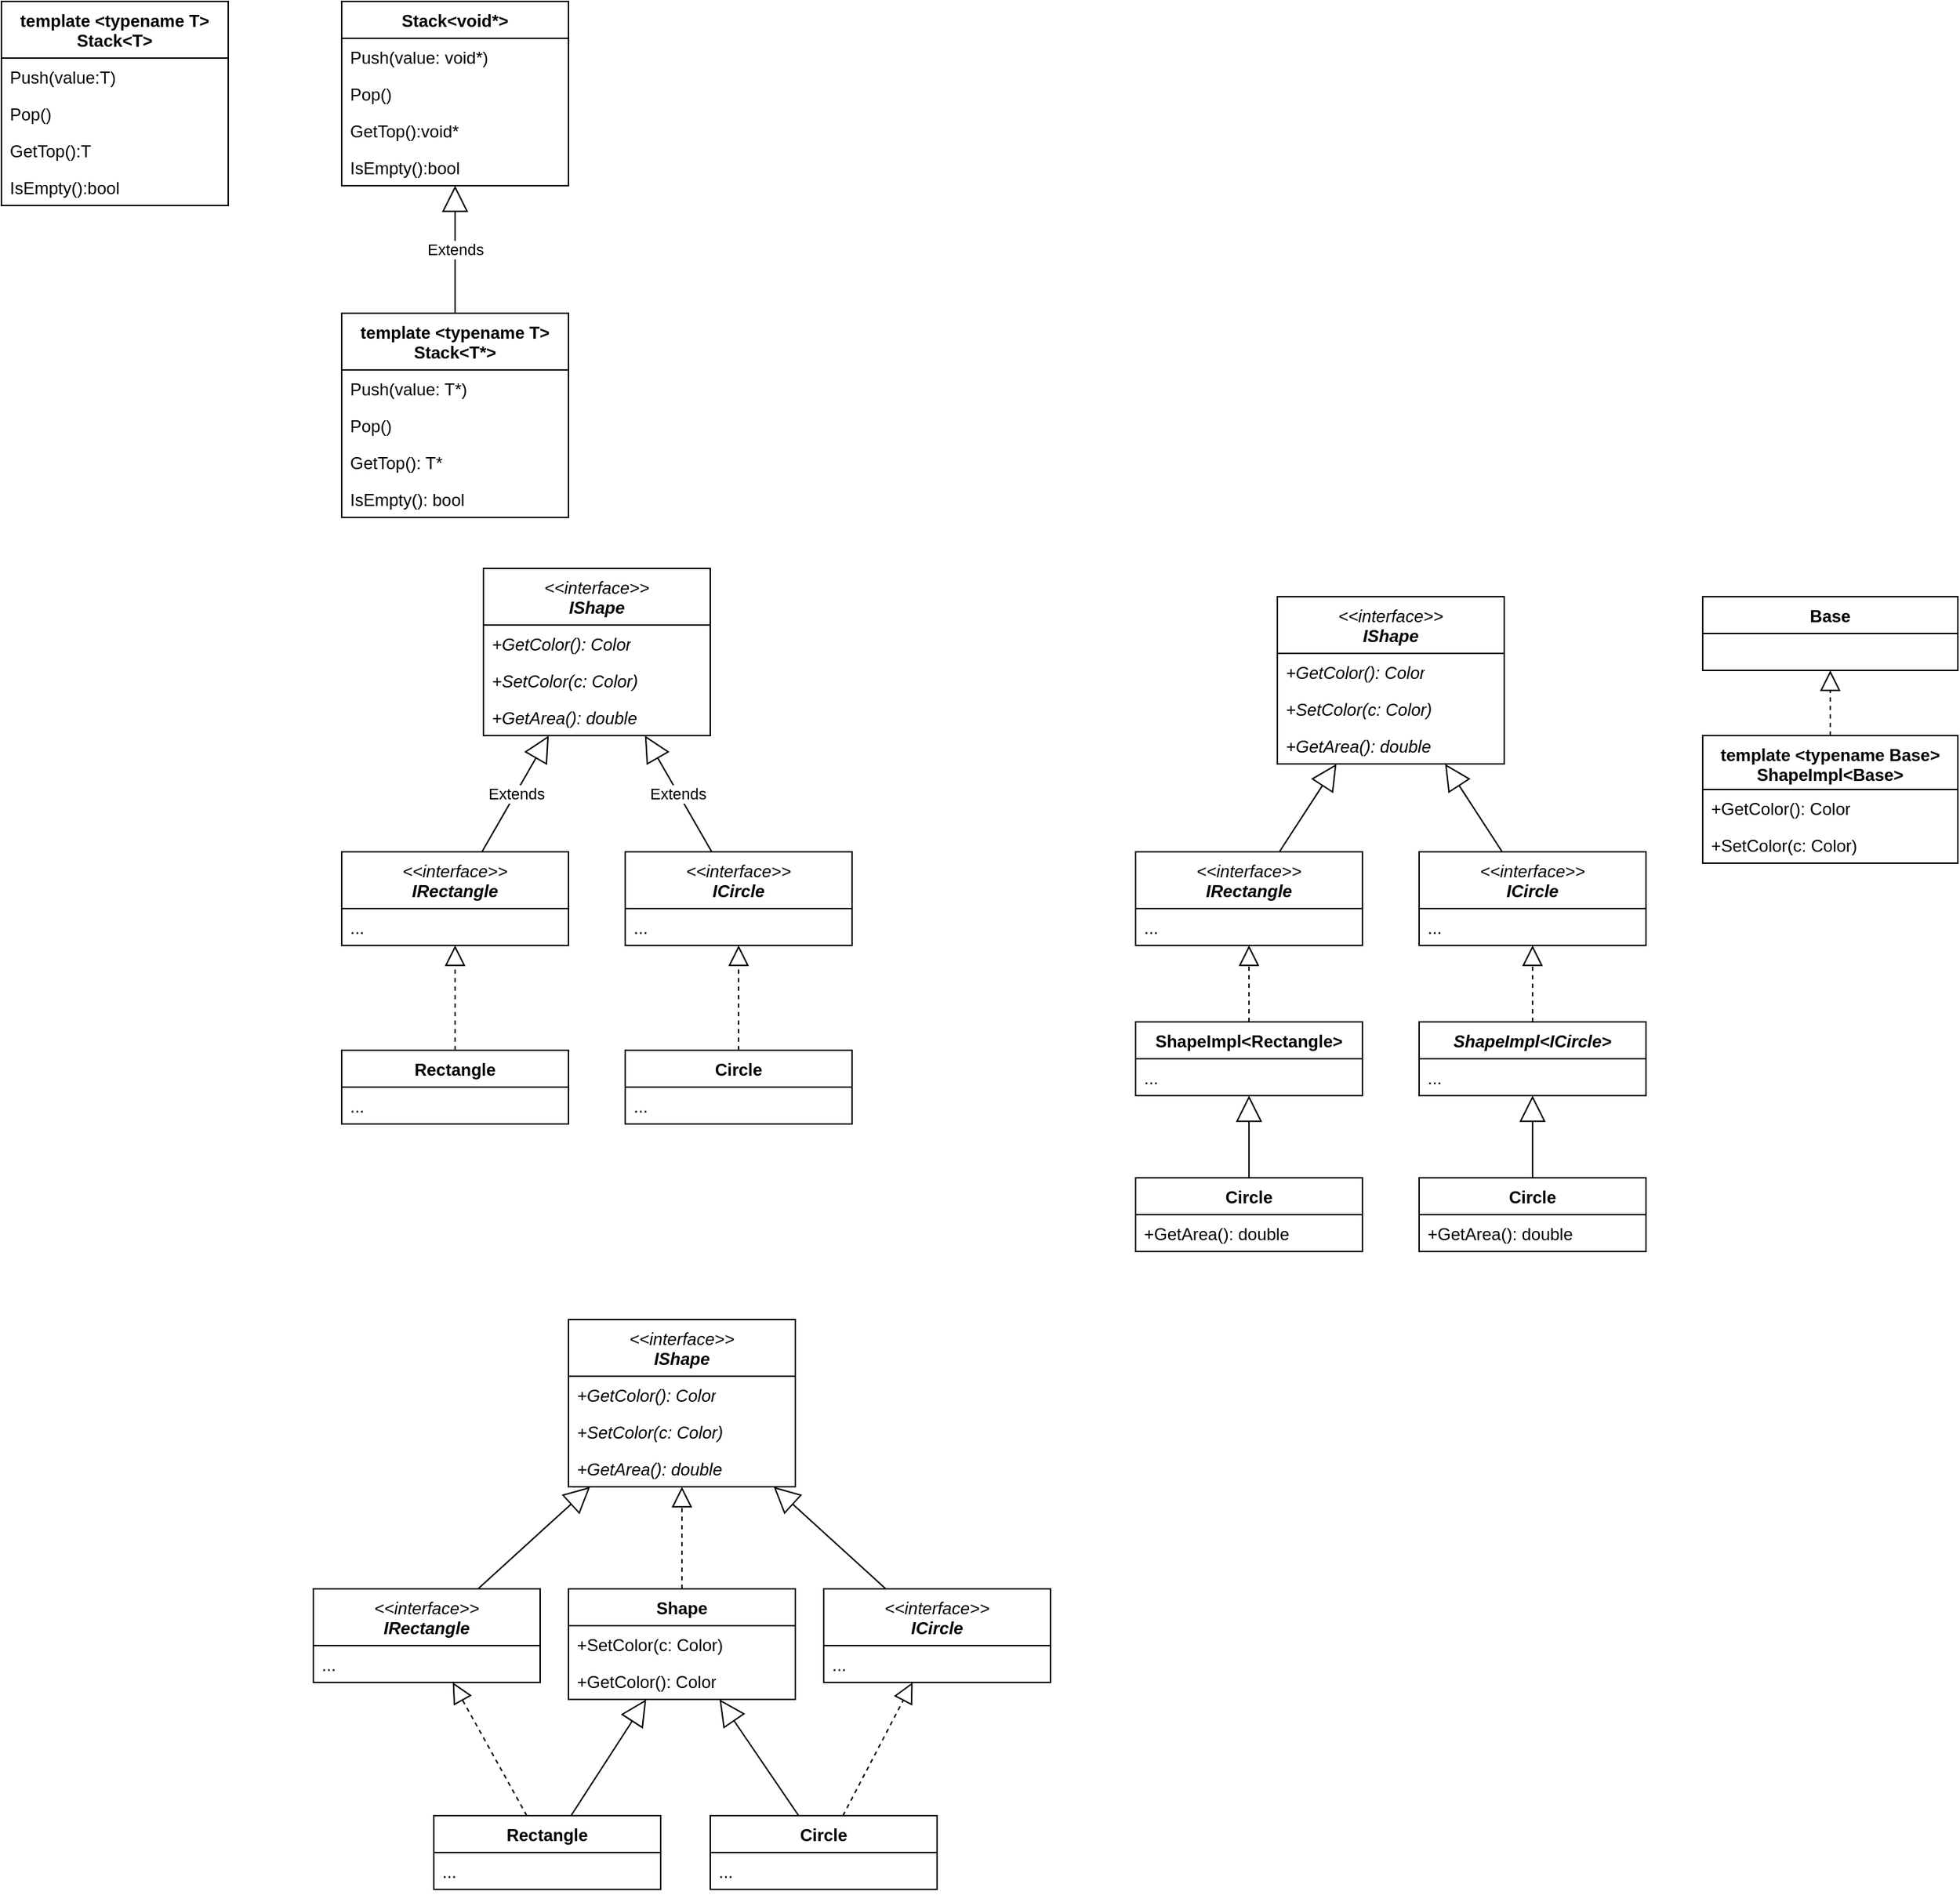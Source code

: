 <mxfile version="24.7.8">
  <diagram name="Page-1" id="7qOaJB9PMsS7-qoNzVWl">
    <mxGraphModel dx="1434" dy="836" grid="1" gridSize="10" guides="1" tooltips="1" connect="1" arrows="1" fold="1" page="1" pageScale="1" pageWidth="850" pageHeight="1100" math="0" shadow="0">
      <root>
        <mxCell id="0" />
        <mxCell id="1" parent="0" />
        <mxCell id="0s136Buh3HI4MueRSp4b-1" value="&lt;div&gt;template &amp;lt;typename T&amp;gt;&lt;/div&gt;Stack&amp;lt;T&amp;gt;" style="swimlane;fontStyle=1;align=center;verticalAlign=top;childLayout=stackLayout;horizontal=1;startSize=40;horizontalStack=0;resizeParent=1;resizeParentMax=0;resizeLast=0;collapsible=1;marginBottom=0;whiteSpace=wrap;html=1;" vertex="1" parent="1">
          <mxGeometry x="120" y="240" width="160" height="144" as="geometry" />
        </mxCell>
        <mxCell id="0s136Buh3HI4MueRSp4b-2" value="Push(value:T)" style="text;strokeColor=none;fillColor=none;align=left;verticalAlign=top;spacingLeft=4;spacingRight=4;overflow=hidden;rotatable=0;points=[[0,0.5],[1,0.5]];portConstraint=eastwest;whiteSpace=wrap;html=1;" vertex="1" parent="0s136Buh3HI4MueRSp4b-1">
          <mxGeometry y="40" width="160" height="26" as="geometry" />
        </mxCell>
        <mxCell id="0s136Buh3HI4MueRSp4b-5" value="Pop()" style="text;strokeColor=none;fillColor=none;align=left;verticalAlign=top;spacingLeft=4;spacingRight=4;overflow=hidden;rotatable=0;points=[[0,0.5],[1,0.5]];portConstraint=eastwest;whiteSpace=wrap;html=1;" vertex="1" parent="0s136Buh3HI4MueRSp4b-1">
          <mxGeometry y="66" width="160" height="26" as="geometry" />
        </mxCell>
        <mxCell id="0s136Buh3HI4MueRSp4b-6" value="GetTop():T" style="text;strokeColor=none;fillColor=none;align=left;verticalAlign=top;spacingLeft=4;spacingRight=4;overflow=hidden;rotatable=0;points=[[0,0.5],[1,0.5]];portConstraint=eastwest;whiteSpace=wrap;html=1;" vertex="1" parent="0s136Buh3HI4MueRSp4b-1">
          <mxGeometry y="92" width="160" height="26" as="geometry" />
        </mxCell>
        <mxCell id="0s136Buh3HI4MueRSp4b-16" value="IsEmpty():bool" style="text;strokeColor=none;fillColor=none;align=left;verticalAlign=top;spacingLeft=4;spacingRight=4;overflow=hidden;rotatable=0;points=[[0,0.5],[1,0.5]];portConstraint=eastwest;whiteSpace=wrap;html=1;" vertex="1" parent="0s136Buh3HI4MueRSp4b-1">
          <mxGeometry y="118" width="160" height="26" as="geometry" />
        </mxCell>
        <mxCell id="0s136Buh3HI4MueRSp4b-7" value="Stack&amp;lt;void*&amp;gt;" style="swimlane;fontStyle=1;align=center;verticalAlign=top;childLayout=stackLayout;horizontal=1;startSize=26;horizontalStack=0;resizeParent=1;resizeParentMax=0;resizeLast=0;collapsible=1;marginBottom=0;whiteSpace=wrap;html=1;" vertex="1" parent="1">
          <mxGeometry x="360" y="240" width="160" height="130" as="geometry" />
        </mxCell>
        <mxCell id="0s136Buh3HI4MueRSp4b-28" value="Push(value: void*)" style="text;strokeColor=none;fillColor=none;align=left;verticalAlign=top;spacingLeft=4;spacingRight=4;overflow=hidden;rotatable=0;points=[[0,0.5],[1,0.5]];portConstraint=eastwest;whiteSpace=wrap;html=1;" vertex="1" parent="0s136Buh3HI4MueRSp4b-7">
          <mxGeometry y="26" width="160" height="26" as="geometry" />
        </mxCell>
        <mxCell id="0s136Buh3HI4MueRSp4b-26" value="Pop()" style="text;strokeColor=none;fillColor=none;align=left;verticalAlign=top;spacingLeft=4;spacingRight=4;overflow=hidden;rotatable=0;points=[[0,0.5],[1,0.5]];portConstraint=eastwest;whiteSpace=wrap;html=1;" vertex="1" parent="0s136Buh3HI4MueRSp4b-7">
          <mxGeometry y="52" width="160" height="26" as="geometry" />
        </mxCell>
        <mxCell id="0s136Buh3HI4MueRSp4b-27" value="GetTop():void*" style="text;strokeColor=none;fillColor=none;align=left;verticalAlign=top;spacingLeft=4;spacingRight=4;overflow=hidden;rotatable=0;points=[[0,0.5],[1,0.5]];portConstraint=eastwest;whiteSpace=wrap;html=1;" vertex="1" parent="0s136Buh3HI4MueRSp4b-7">
          <mxGeometry y="78" width="160" height="26" as="geometry" />
        </mxCell>
        <mxCell id="0s136Buh3HI4MueRSp4b-10" value="IsEmpty():bool" style="text;strokeColor=none;fillColor=none;align=left;verticalAlign=top;spacingLeft=4;spacingRight=4;overflow=hidden;rotatable=0;points=[[0,0.5],[1,0.5]];portConstraint=eastwest;whiteSpace=wrap;html=1;" vertex="1" parent="0s136Buh3HI4MueRSp4b-7">
          <mxGeometry y="104" width="160" height="26" as="geometry" />
        </mxCell>
        <mxCell id="0s136Buh3HI4MueRSp4b-11" value="&lt;div&gt;template &amp;lt;typename T&amp;gt;&lt;/div&gt;Stack&amp;lt;T*&amp;gt;" style="swimlane;fontStyle=1;align=center;verticalAlign=top;childLayout=stackLayout;horizontal=1;startSize=40;horizontalStack=0;resizeParent=1;resizeParentMax=0;resizeLast=0;collapsible=1;marginBottom=0;whiteSpace=wrap;html=1;" vertex="1" parent="1">
          <mxGeometry x="360" y="460" width="160" height="144" as="geometry" />
        </mxCell>
        <mxCell id="0s136Buh3HI4MueRSp4b-12" value="Push(value: T*)" style="text;strokeColor=none;fillColor=none;align=left;verticalAlign=top;spacingLeft=4;spacingRight=4;overflow=hidden;rotatable=0;points=[[0,0.5],[1,0.5]];portConstraint=eastwest;whiteSpace=wrap;html=1;" vertex="1" parent="0s136Buh3HI4MueRSp4b-11">
          <mxGeometry y="40" width="160" height="26" as="geometry" />
        </mxCell>
        <mxCell id="0s136Buh3HI4MueRSp4b-13" value="Pop()" style="text;strokeColor=none;fillColor=none;align=left;verticalAlign=top;spacingLeft=4;spacingRight=4;overflow=hidden;rotatable=0;points=[[0,0.5],[1,0.5]];portConstraint=eastwest;whiteSpace=wrap;html=1;" vertex="1" parent="0s136Buh3HI4MueRSp4b-11">
          <mxGeometry y="66" width="160" height="26" as="geometry" />
        </mxCell>
        <mxCell id="0s136Buh3HI4MueRSp4b-29" value="GetTop(): T*" style="text;strokeColor=none;fillColor=none;align=left;verticalAlign=top;spacingLeft=4;spacingRight=4;overflow=hidden;rotatable=0;points=[[0,0.5],[1,0.5]];portConstraint=eastwest;whiteSpace=wrap;html=1;" vertex="1" parent="0s136Buh3HI4MueRSp4b-11">
          <mxGeometry y="92" width="160" height="26" as="geometry" />
        </mxCell>
        <mxCell id="0s136Buh3HI4MueRSp4b-14" value="IsEmpty(): bool" style="text;strokeColor=none;fillColor=none;align=left;verticalAlign=top;spacingLeft=4;spacingRight=4;overflow=hidden;rotatable=0;points=[[0,0.5],[1,0.5]];portConstraint=eastwest;whiteSpace=wrap;html=1;" vertex="1" parent="0s136Buh3HI4MueRSp4b-11">
          <mxGeometry y="118" width="160" height="26" as="geometry" />
        </mxCell>
        <mxCell id="0s136Buh3HI4MueRSp4b-15" value="Extends" style="endArrow=block;endSize=16;endFill=0;html=1;rounded=0;" edge="1" parent="1" source="0s136Buh3HI4MueRSp4b-11" target="0s136Buh3HI4MueRSp4b-7">
          <mxGeometry width="160" relative="1" as="geometry">
            <mxPoint x="560" y="340" as="sourcePoint" />
            <mxPoint x="720" y="340" as="targetPoint" />
          </mxGeometry>
        </mxCell>
        <mxCell id="0s136Buh3HI4MueRSp4b-30" value="&lt;div&gt;&lt;i style=&quot;font-weight: normal;&quot;&gt;&amp;lt;&amp;lt;interface&amp;gt;&amp;gt;&lt;/i&gt;&lt;/div&gt;&lt;i&gt;IShape&lt;/i&gt;" style="swimlane;fontStyle=1;align=center;verticalAlign=top;childLayout=stackLayout;horizontal=1;startSize=40;horizontalStack=0;resizeParent=1;resizeParentMax=0;resizeLast=0;collapsible=1;marginBottom=0;whiteSpace=wrap;html=1;" vertex="1" parent="1">
          <mxGeometry x="460" y="640" width="160" height="118" as="geometry" />
        </mxCell>
        <mxCell id="0s136Buh3HI4MueRSp4b-43" value="&lt;i&gt;+GetColor(): Color&lt;/i&gt;" style="text;strokeColor=none;fillColor=none;align=left;verticalAlign=top;spacingLeft=4;spacingRight=4;overflow=hidden;rotatable=0;points=[[0,0.5],[1,0.5]];portConstraint=eastwest;whiteSpace=wrap;html=1;" vertex="1" parent="0s136Buh3HI4MueRSp4b-30">
          <mxGeometry y="40" width="160" height="26" as="geometry" />
        </mxCell>
        <mxCell id="0s136Buh3HI4MueRSp4b-44" value="&lt;i&gt;+SetColor(c: Color)&lt;/i&gt;" style="text;strokeColor=none;fillColor=none;align=left;verticalAlign=top;spacingLeft=4;spacingRight=4;overflow=hidden;rotatable=0;points=[[0,0.5],[1,0.5]];portConstraint=eastwest;whiteSpace=wrap;html=1;" vertex="1" parent="0s136Buh3HI4MueRSp4b-30">
          <mxGeometry y="66" width="160" height="26" as="geometry" />
        </mxCell>
        <mxCell id="0s136Buh3HI4MueRSp4b-45" value="&lt;i&gt;+GetArea(): double&lt;/i&gt;" style="text;strokeColor=none;fillColor=none;align=left;verticalAlign=top;spacingLeft=4;spacingRight=4;overflow=hidden;rotatable=0;points=[[0,0.5],[1,0.5]];portConstraint=eastwest;whiteSpace=wrap;html=1;" vertex="1" parent="0s136Buh3HI4MueRSp4b-30">
          <mxGeometry y="92" width="160" height="26" as="geometry" />
        </mxCell>
        <mxCell id="0s136Buh3HI4MueRSp4b-34" value="&lt;div&gt;&lt;span style=&quot;font-weight: normal;&quot;&gt;&amp;lt;&amp;lt;interface&amp;gt;&amp;gt;&lt;/span&gt;&lt;/div&gt;IRectangle" style="swimlane;fontStyle=3;align=center;verticalAlign=top;childLayout=stackLayout;horizontal=1;startSize=40;horizontalStack=0;resizeParent=1;resizeParentMax=0;resizeLast=0;collapsible=1;marginBottom=0;whiteSpace=wrap;html=1;" vertex="1" parent="1">
          <mxGeometry x="360" y="840" width="160" height="66" as="geometry" />
        </mxCell>
        <mxCell id="0s136Buh3HI4MueRSp4b-46" value="..." style="text;strokeColor=none;fillColor=none;align=left;verticalAlign=top;spacingLeft=4;spacingRight=4;overflow=hidden;rotatable=0;points=[[0,0.5],[1,0.5]];portConstraint=eastwest;whiteSpace=wrap;html=1;" vertex="1" parent="0s136Buh3HI4MueRSp4b-34">
          <mxGeometry y="40" width="160" height="26" as="geometry" />
        </mxCell>
        <mxCell id="0s136Buh3HI4MueRSp4b-35" value="&lt;div&gt;&lt;span style=&quot;font-weight: normal;&quot;&gt;&amp;lt;&amp;lt;interface&amp;gt;&amp;gt;&lt;/span&gt;&lt;/div&gt;ICircle" style="swimlane;fontStyle=3;align=center;verticalAlign=top;childLayout=stackLayout;horizontal=1;startSize=40;horizontalStack=0;resizeParent=1;resizeParentMax=0;resizeLast=0;collapsible=1;marginBottom=0;whiteSpace=wrap;html=1;" vertex="1" parent="1">
          <mxGeometry x="560" y="840" width="160" height="66" as="geometry" />
        </mxCell>
        <mxCell id="0s136Buh3HI4MueRSp4b-47" value="..." style="text;strokeColor=none;fillColor=none;align=left;verticalAlign=top;spacingLeft=4;spacingRight=4;overflow=hidden;rotatable=0;points=[[0,0.5],[1,0.5]];portConstraint=eastwest;whiteSpace=wrap;html=1;" vertex="1" parent="0s136Buh3HI4MueRSp4b-35">
          <mxGeometry y="40" width="160" height="26" as="geometry" />
        </mxCell>
        <mxCell id="0s136Buh3HI4MueRSp4b-37" value="Extends" style="endArrow=block;endSize=16;endFill=0;html=1;rounded=0;" edge="1" parent="1" source="0s136Buh3HI4MueRSp4b-34" target="0s136Buh3HI4MueRSp4b-30">
          <mxGeometry width="160" relative="1" as="geometry">
            <mxPoint x="440" y="800" as="sourcePoint" />
            <mxPoint x="600" y="800" as="targetPoint" />
          </mxGeometry>
        </mxCell>
        <mxCell id="0s136Buh3HI4MueRSp4b-38" value="Extends" style="endArrow=block;endSize=16;endFill=0;html=1;rounded=0;" edge="1" parent="1" source="0s136Buh3HI4MueRSp4b-35" target="0s136Buh3HI4MueRSp4b-30">
          <mxGeometry width="160" relative="1" as="geometry">
            <mxPoint x="476" y="850" as="sourcePoint" />
            <mxPoint x="544" y="782" as="targetPoint" />
          </mxGeometry>
        </mxCell>
        <mxCell id="0s136Buh3HI4MueRSp4b-39" value="Rectangle" style="swimlane;fontStyle=1;align=center;verticalAlign=top;childLayout=stackLayout;horizontal=1;startSize=26;horizontalStack=0;resizeParent=1;resizeParentMax=0;resizeLast=0;collapsible=1;marginBottom=0;whiteSpace=wrap;html=1;" vertex="1" parent="1">
          <mxGeometry x="360" y="980" width="160" height="52" as="geometry" />
        </mxCell>
        <mxCell id="0s136Buh3HI4MueRSp4b-48" value="..." style="text;strokeColor=none;fillColor=none;align=left;verticalAlign=top;spacingLeft=4;spacingRight=4;overflow=hidden;rotatable=0;points=[[0,0.5],[1,0.5]];portConstraint=eastwest;whiteSpace=wrap;html=1;" vertex="1" parent="0s136Buh3HI4MueRSp4b-39">
          <mxGeometry y="26" width="160" height="26" as="geometry" />
        </mxCell>
        <mxCell id="0s136Buh3HI4MueRSp4b-40" value="Circle" style="swimlane;fontStyle=1;align=center;verticalAlign=top;childLayout=stackLayout;horizontal=1;startSize=26;horizontalStack=0;resizeParent=1;resizeParentMax=0;resizeLast=0;collapsible=1;marginBottom=0;whiteSpace=wrap;html=1;" vertex="1" parent="1">
          <mxGeometry x="560" y="980" width="160" height="52" as="geometry" />
        </mxCell>
        <mxCell id="0s136Buh3HI4MueRSp4b-49" value="..." style="text;strokeColor=none;fillColor=none;align=left;verticalAlign=top;spacingLeft=4;spacingRight=4;overflow=hidden;rotatable=0;points=[[0,0.5],[1,0.5]];portConstraint=eastwest;whiteSpace=wrap;html=1;" vertex="1" parent="0s136Buh3HI4MueRSp4b-40">
          <mxGeometry y="26" width="160" height="26" as="geometry" />
        </mxCell>
        <mxCell id="0s136Buh3HI4MueRSp4b-41" value="" style="endArrow=block;dashed=1;endFill=0;endSize=12;html=1;rounded=0;" edge="1" parent="1" source="0s136Buh3HI4MueRSp4b-39" target="0s136Buh3HI4MueRSp4b-34">
          <mxGeometry width="160" relative="1" as="geometry">
            <mxPoint x="160" y="930" as="sourcePoint" />
            <mxPoint x="320" y="930" as="targetPoint" />
          </mxGeometry>
        </mxCell>
        <mxCell id="0s136Buh3HI4MueRSp4b-42" value="" style="endArrow=block;dashed=1;endFill=0;endSize=12;html=1;rounded=0;" edge="1" parent="1" source="0s136Buh3HI4MueRSp4b-40" target="0s136Buh3HI4MueRSp4b-35">
          <mxGeometry width="160" relative="1" as="geometry">
            <mxPoint x="450" y="1000" as="sourcePoint" />
            <mxPoint x="450" y="920" as="targetPoint" />
          </mxGeometry>
        </mxCell>
        <mxCell id="0s136Buh3HI4MueRSp4b-50" value="&lt;div&gt;&lt;i style=&quot;font-weight: normal;&quot;&gt;&amp;lt;&amp;lt;interface&amp;gt;&amp;gt;&lt;/i&gt;&lt;/div&gt;&lt;i&gt;IShape&lt;/i&gt;" style="swimlane;fontStyle=1;align=center;verticalAlign=top;childLayout=stackLayout;horizontal=1;startSize=40;horizontalStack=0;resizeParent=1;resizeParentMax=0;resizeLast=0;collapsible=1;marginBottom=0;whiteSpace=wrap;html=1;" vertex="1" parent="1">
          <mxGeometry x="1020" y="660" width="160" height="118" as="geometry" />
        </mxCell>
        <mxCell id="0s136Buh3HI4MueRSp4b-51" value="&lt;i&gt;+GetColor(): Color&lt;/i&gt;" style="text;strokeColor=none;fillColor=none;align=left;verticalAlign=top;spacingLeft=4;spacingRight=4;overflow=hidden;rotatable=0;points=[[0,0.5],[1,0.5]];portConstraint=eastwest;whiteSpace=wrap;html=1;" vertex="1" parent="0s136Buh3HI4MueRSp4b-50">
          <mxGeometry y="40" width="160" height="26" as="geometry" />
        </mxCell>
        <mxCell id="0s136Buh3HI4MueRSp4b-52" value="&lt;i&gt;+SetColor(c: Color)&lt;/i&gt;" style="text;strokeColor=none;fillColor=none;align=left;verticalAlign=top;spacingLeft=4;spacingRight=4;overflow=hidden;rotatable=0;points=[[0,0.5],[1,0.5]];portConstraint=eastwest;whiteSpace=wrap;html=1;" vertex="1" parent="0s136Buh3HI4MueRSp4b-50">
          <mxGeometry y="66" width="160" height="26" as="geometry" />
        </mxCell>
        <mxCell id="0s136Buh3HI4MueRSp4b-53" value="&lt;i&gt;+GetArea(): double&lt;/i&gt;" style="text;strokeColor=none;fillColor=none;align=left;verticalAlign=top;spacingLeft=4;spacingRight=4;overflow=hidden;rotatable=0;points=[[0,0.5],[1,0.5]];portConstraint=eastwest;whiteSpace=wrap;html=1;" vertex="1" parent="0s136Buh3HI4MueRSp4b-50">
          <mxGeometry y="92" width="160" height="26" as="geometry" />
        </mxCell>
        <mxCell id="0s136Buh3HI4MueRSp4b-54" value="&lt;div&gt;&lt;span style=&quot;font-weight: normal;&quot;&gt;&amp;lt;&amp;lt;interface&amp;gt;&amp;gt;&lt;/span&gt;&lt;/div&gt;IRectangle" style="swimlane;fontStyle=3;align=center;verticalAlign=top;childLayout=stackLayout;horizontal=1;startSize=40;horizontalStack=0;resizeParent=1;resizeParentMax=0;resizeLast=0;collapsible=1;marginBottom=0;whiteSpace=wrap;html=1;" vertex="1" parent="1">
          <mxGeometry x="920" y="840" width="160" height="66" as="geometry" />
        </mxCell>
        <mxCell id="0s136Buh3HI4MueRSp4b-55" value="..." style="text;strokeColor=none;fillColor=none;align=left;verticalAlign=top;spacingLeft=4;spacingRight=4;overflow=hidden;rotatable=0;points=[[0,0.5],[1,0.5]];portConstraint=eastwest;whiteSpace=wrap;html=1;" vertex="1" parent="0s136Buh3HI4MueRSp4b-54">
          <mxGeometry y="40" width="160" height="26" as="geometry" />
        </mxCell>
        <mxCell id="0s136Buh3HI4MueRSp4b-56" value="&lt;div&gt;&lt;span style=&quot;font-weight: normal;&quot;&gt;&amp;lt;&amp;lt;interface&amp;gt;&amp;gt;&lt;/span&gt;&lt;/div&gt;ICircle" style="swimlane;fontStyle=3;align=center;verticalAlign=top;childLayout=stackLayout;horizontal=1;startSize=40;horizontalStack=0;resizeParent=1;resizeParentMax=0;resizeLast=0;collapsible=1;marginBottom=0;whiteSpace=wrap;html=1;" vertex="1" parent="1">
          <mxGeometry x="1120" y="840" width="160" height="66" as="geometry" />
        </mxCell>
        <mxCell id="0s136Buh3HI4MueRSp4b-57" value="..." style="text;strokeColor=none;fillColor=none;align=left;verticalAlign=top;spacingLeft=4;spacingRight=4;overflow=hidden;rotatable=0;points=[[0,0.5],[1,0.5]];portConstraint=eastwest;whiteSpace=wrap;html=1;" vertex="1" parent="0s136Buh3HI4MueRSp4b-56">
          <mxGeometry y="40" width="160" height="26" as="geometry" />
        </mxCell>
        <mxCell id="0s136Buh3HI4MueRSp4b-58" value="" style="endArrow=block;endSize=16;endFill=0;html=1;rounded=0;" edge="1" source="0s136Buh3HI4MueRSp4b-54" target="0s136Buh3HI4MueRSp4b-50" parent="1">
          <mxGeometry width="160" relative="1" as="geometry">
            <mxPoint x="1000" y="800" as="sourcePoint" />
            <mxPoint x="1160" y="800" as="targetPoint" />
          </mxGeometry>
        </mxCell>
        <mxCell id="0s136Buh3HI4MueRSp4b-59" value="" style="endArrow=block;endSize=16;endFill=0;html=1;rounded=0;" edge="1" source="0s136Buh3HI4MueRSp4b-56" target="0s136Buh3HI4MueRSp4b-50" parent="1">
          <mxGeometry width="160" relative="1" as="geometry">
            <mxPoint x="1036" y="850" as="sourcePoint" />
            <mxPoint x="1104" y="782" as="targetPoint" />
          </mxGeometry>
        </mxCell>
        <mxCell id="0s136Buh3HI4MueRSp4b-60" value="ShapeImpl&amp;lt;Rectangle&amp;gt;" style="swimlane;fontStyle=1;align=center;verticalAlign=top;childLayout=stackLayout;horizontal=1;startSize=26;horizontalStack=0;resizeParent=1;resizeParentMax=0;resizeLast=0;collapsible=1;marginBottom=0;whiteSpace=wrap;html=1;" vertex="1" parent="1">
          <mxGeometry x="920" y="960" width="160" height="52" as="geometry" />
        </mxCell>
        <mxCell id="0s136Buh3HI4MueRSp4b-61" value="..." style="text;strokeColor=none;fillColor=none;align=left;verticalAlign=top;spacingLeft=4;spacingRight=4;overflow=hidden;rotatable=0;points=[[0,0.5],[1,0.5]];portConstraint=eastwest;whiteSpace=wrap;html=1;" vertex="1" parent="0s136Buh3HI4MueRSp4b-60">
          <mxGeometry y="26" width="160" height="26" as="geometry" />
        </mxCell>
        <mxCell id="0s136Buh3HI4MueRSp4b-62" value="ShapeImpl&amp;lt;ICircle&amp;gt;" style="swimlane;fontStyle=3;align=center;verticalAlign=top;childLayout=stackLayout;horizontal=1;startSize=26;horizontalStack=0;resizeParent=1;resizeParentMax=0;resizeLast=0;collapsible=1;marginBottom=0;whiteSpace=wrap;html=1;" vertex="1" parent="1">
          <mxGeometry x="1120" y="960" width="160" height="52" as="geometry" />
        </mxCell>
        <mxCell id="0s136Buh3HI4MueRSp4b-63" value="..." style="text;strokeColor=none;fillColor=none;align=left;verticalAlign=top;spacingLeft=4;spacingRight=4;overflow=hidden;rotatable=0;points=[[0,0.5],[1,0.5]];portConstraint=eastwest;whiteSpace=wrap;html=1;" vertex="1" parent="0s136Buh3HI4MueRSp4b-62">
          <mxGeometry y="26" width="160" height="26" as="geometry" />
        </mxCell>
        <mxCell id="0s136Buh3HI4MueRSp4b-64" value="" style="endArrow=block;dashed=1;endFill=0;endSize=12;html=1;rounded=0;" edge="1" source="0s136Buh3HI4MueRSp4b-60" target="0s136Buh3HI4MueRSp4b-54" parent="1">
          <mxGeometry width="160" relative="1" as="geometry">
            <mxPoint x="720" y="930" as="sourcePoint" />
            <mxPoint x="880" y="930" as="targetPoint" />
          </mxGeometry>
        </mxCell>
        <mxCell id="0s136Buh3HI4MueRSp4b-65" value="" style="endArrow=block;dashed=1;endFill=0;endSize=12;html=1;rounded=0;" edge="1" source="0s136Buh3HI4MueRSp4b-62" target="0s136Buh3HI4MueRSp4b-56" parent="1">
          <mxGeometry width="160" relative="1" as="geometry">
            <mxPoint x="1010" y="1000" as="sourcePoint" />
            <mxPoint x="1010" y="920" as="targetPoint" />
          </mxGeometry>
        </mxCell>
        <mxCell id="0s136Buh3HI4MueRSp4b-66" value="&lt;div&gt;template &amp;lt;typename Base&amp;gt;&lt;/div&gt;ShapeImpl&amp;lt;Base&amp;gt;" style="swimlane;fontStyle=1;align=center;verticalAlign=top;childLayout=stackLayout;horizontal=1;startSize=38;horizontalStack=0;resizeParent=1;resizeParentMax=0;resizeLast=0;collapsible=1;marginBottom=0;whiteSpace=wrap;html=1;" vertex="1" parent="1">
          <mxGeometry x="1320" y="758" width="180" height="90" as="geometry" />
        </mxCell>
        <mxCell id="0s136Buh3HI4MueRSp4b-70" value="&lt;span&gt;+GetColor(): Color&lt;/span&gt;" style="text;strokeColor=none;fillColor=none;align=left;verticalAlign=top;spacingLeft=4;spacingRight=4;overflow=hidden;rotatable=0;points=[[0,0.5],[1,0.5]];portConstraint=eastwest;whiteSpace=wrap;html=1;fontStyle=0" vertex="1" parent="0s136Buh3HI4MueRSp4b-66">
          <mxGeometry y="38" width="180" height="26" as="geometry" />
        </mxCell>
        <mxCell id="0s136Buh3HI4MueRSp4b-71" value="&lt;span&gt;+SetColor(c: Color)&lt;/span&gt;" style="text;strokeColor=none;fillColor=none;align=left;verticalAlign=top;spacingLeft=4;spacingRight=4;overflow=hidden;rotatable=0;points=[[0,0.5],[1,0.5]];portConstraint=eastwest;whiteSpace=wrap;html=1;fontStyle=0" vertex="1" parent="0s136Buh3HI4MueRSp4b-66">
          <mxGeometry y="64" width="180" height="26" as="geometry" />
        </mxCell>
        <mxCell id="0s136Buh3HI4MueRSp4b-72" value="Base" style="swimlane;fontStyle=1;align=center;verticalAlign=top;childLayout=stackLayout;horizontal=1;startSize=26;horizontalStack=0;resizeParent=1;resizeParentMax=0;resizeLast=0;collapsible=1;marginBottom=0;whiteSpace=wrap;html=1;" vertex="1" parent="1">
          <mxGeometry x="1320" y="660" width="180" height="52" as="geometry" />
        </mxCell>
        <mxCell id="0s136Buh3HI4MueRSp4b-75" value="" style="endArrow=block;dashed=1;endFill=0;endSize=12;html=1;rounded=0;" edge="1" parent="1" source="0s136Buh3HI4MueRSp4b-66" target="0s136Buh3HI4MueRSp4b-72">
          <mxGeometry width="160" relative="1" as="geometry">
            <mxPoint x="1330" y="810" as="sourcePoint" />
            <mxPoint x="1490" y="810" as="targetPoint" />
          </mxGeometry>
        </mxCell>
        <mxCell id="0s136Buh3HI4MueRSp4b-76" value="Circle" style="swimlane;fontStyle=1;align=center;verticalAlign=top;childLayout=stackLayout;horizontal=1;startSize=26;horizontalStack=0;resizeParent=1;resizeParentMax=0;resizeLast=0;collapsible=1;marginBottom=0;whiteSpace=wrap;html=1;" vertex="1" parent="1">
          <mxGeometry x="1120" y="1070" width="160" height="52" as="geometry" />
        </mxCell>
        <mxCell id="0s136Buh3HI4MueRSp4b-77" value="+GetArea(): double" style="text;strokeColor=none;fillColor=none;align=left;verticalAlign=top;spacingLeft=4;spacingRight=4;overflow=hidden;rotatable=0;points=[[0,0.5],[1,0.5]];portConstraint=eastwest;whiteSpace=wrap;html=1;" vertex="1" parent="0s136Buh3HI4MueRSp4b-76">
          <mxGeometry y="26" width="160" height="26" as="geometry" />
        </mxCell>
        <mxCell id="0s136Buh3HI4MueRSp4b-78" value="" style="endArrow=block;endSize=16;endFill=0;html=1;rounded=0;" edge="1" parent="1" source="0s136Buh3HI4MueRSp4b-76" target="0s136Buh3HI4MueRSp4b-62">
          <mxGeometry width="160" relative="1" as="geometry">
            <mxPoint x="1200" y="1040" as="sourcePoint" />
            <mxPoint x="1360" y="1040" as="targetPoint" />
          </mxGeometry>
        </mxCell>
        <mxCell id="0s136Buh3HI4MueRSp4b-79" value="Circle" style="swimlane;fontStyle=1;align=center;verticalAlign=top;childLayout=stackLayout;horizontal=1;startSize=26;horizontalStack=0;resizeParent=1;resizeParentMax=0;resizeLast=0;collapsible=1;marginBottom=0;whiteSpace=wrap;html=1;" vertex="1" parent="1">
          <mxGeometry x="920" y="1070" width="160" height="52" as="geometry" />
        </mxCell>
        <mxCell id="0s136Buh3HI4MueRSp4b-82" value="+GetArea(): double" style="text;strokeColor=none;fillColor=none;align=left;verticalAlign=top;spacingLeft=4;spacingRight=4;overflow=hidden;rotatable=0;points=[[0,0.5],[1,0.5]];portConstraint=eastwest;whiteSpace=wrap;html=1;" vertex="1" parent="0s136Buh3HI4MueRSp4b-79">
          <mxGeometry y="26" width="160" height="26" as="geometry" />
        </mxCell>
        <mxCell id="0s136Buh3HI4MueRSp4b-81" value="" style="endArrow=block;endSize=16;endFill=0;html=1;rounded=0;" edge="1" parent="1" source="0s136Buh3HI4MueRSp4b-79" target="0s136Buh3HI4MueRSp4b-60">
          <mxGeometry width="160" relative="1" as="geometry">
            <mxPoint x="1210" y="1080" as="sourcePoint" />
            <mxPoint x="1210" y="1022" as="targetPoint" />
          </mxGeometry>
        </mxCell>
        <mxCell id="0s136Buh3HI4MueRSp4b-83" value="&lt;div&gt;&lt;i style=&quot;font-weight: normal;&quot;&gt;&amp;lt;&amp;lt;interface&amp;gt;&amp;gt;&lt;/i&gt;&lt;/div&gt;&lt;i&gt;IShape&lt;/i&gt;" style="swimlane;fontStyle=1;align=center;verticalAlign=top;childLayout=stackLayout;horizontal=1;startSize=40;horizontalStack=0;resizeParent=1;resizeParentMax=0;resizeLast=0;collapsible=1;marginBottom=0;whiteSpace=wrap;html=1;" vertex="1" parent="1">
          <mxGeometry x="520" y="1170" width="160" height="118" as="geometry" />
        </mxCell>
        <mxCell id="0s136Buh3HI4MueRSp4b-84" value="&lt;i&gt;+GetColor(): Color&lt;/i&gt;" style="text;strokeColor=none;fillColor=none;align=left;verticalAlign=top;spacingLeft=4;spacingRight=4;overflow=hidden;rotatable=0;points=[[0,0.5],[1,0.5]];portConstraint=eastwest;whiteSpace=wrap;html=1;" vertex="1" parent="0s136Buh3HI4MueRSp4b-83">
          <mxGeometry y="40" width="160" height="26" as="geometry" />
        </mxCell>
        <mxCell id="0s136Buh3HI4MueRSp4b-85" value="&lt;i&gt;+SetColor(c: Color)&lt;/i&gt;" style="text;strokeColor=none;fillColor=none;align=left;verticalAlign=top;spacingLeft=4;spacingRight=4;overflow=hidden;rotatable=0;points=[[0,0.5],[1,0.5]];portConstraint=eastwest;whiteSpace=wrap;html=1;" vertex="1" parent="0s136Buh3HI4MueRSp4b-83">
          <mxGeometry y="66" width="160" height="26" as="geometry" />
        </mxCell>
        <mxCell id="0s136Buh3HI4MueRSp4b-86" value="&lt;i&gt;+GetArea(): double&lt;/i&gt;" style="text;strokeColor=none;fillColor=none;align=left;verticalAlign=top;spacingLeft=4;spacingRight=4;overflow=hidden;rotatable=0;points=[[0,0.5],[1,0.5]];portConstraint=eastwest;whiteSpace=wrap;html=1;" vertex="1" parent="0s136Buh3HI4MueRSp4b-83">
          <mxGeometry y="92" width="160" height="26" as="geometry" />
        </mxCell>
        <mxCell id="0s136Buh3HI4MueRSp4b-87" value="&lt;div&gt;&lt;span style=&quot;font-weight: normal;&quot;&gt;&amp;lt;&amp;lt;interface&amp;gt;&amp;gt;&lt;/span&gt;&lt;/div&gt;IRectangle" style="swimlane;fontStyle=3;align=center;verticalAlign=top;childLayout=stackLayout;horizontal=1;startSize=40;horizontalStack=0;resizeParent=1;resizeParentMax=0;resizeLast=0;collapsible=1;marginBottom=0;whiteSpace=wrap;html=1;" vertex="1" parent="1">
          <mxGeometry x="340" y="1360" width="160" height="66" as="geometry" />
        </mxCell>
        <mxCell id="0s136Buh3HI4MueRSp4b-88" value="..." style="text;strokeColor=none;fillColor=none;align=left;verticalAlign=top;spacingLeft=4;spacingRight=4;overflow=hidden;rotatable=0;points=[[0,0.5],[1,0.5]];portConstraint=eastwest;whiteSpace=wrap;html=1;" vertex="1" parent="0s136Buh3HI4MueRSp4b-87">
          <mxGeometry y="40" width="160" height="26" as="geometry" />
        </mxCell>
        <mxCell id="0s136Buh3HI4MueRSp4b-89" value="&lt;div&gt;&lt;span style=&quot;font-weight: normal;&quot;&gt;&amp;lt;&amp;lt;interface&amp;gt;&amp;gt;&lt;/span&gt;&lt;/div&gt;ICircle" style="swimlane;fontStyle=3;align=center;verticalAlign=top;childLayout=stackLayout;horizontal=1;startSize=40;horizontalStack=0;resizeParent=1;resizeParentMax=0;resizeLast=0;collapsible=1;marginBottom=0;whiteSpace=wrap;html=1;" vertex="1" parent="1">
          <mxGeometry x="700" y="1360" width="160" height="66" as="geometry" />
        </mxCell>
        <mxCell id="0s136Buh3HI4MueRSp4b-90" value="..." style="text;strokeColor=none;fillColor=none;align=left;verticalAlign=top;spacingLeft=4;spacingRight=4;overflow=hidden;rotatable=0;points=[[0,0.5],[1,0.5]];portConstraint=eastwest;whiteSpace=wrap;html=1;" vertex="1" parent="0s136Buh3HI4MueRSp4b-89">
          <mxGeometry y="40" width="160" height="26" as="geometry" />
        </mxCell>
        <mxCell id="0s136Buh3HI4MueRSp4b-91" value="" style="endArrow=block;endSize=16;endFill=0;html=1;rounded=0;" edge="1" source="0s136Buh3HI4MueRSp4b-87" target="0s136Buh3HI4MueRSp4b-83" parent="1">
          <mxGeometry width="160" relative="1" as="geometry">
            <mxPoint x="420" y="1320" as="sourcePoint" />
            <mxPoint x="580" y="1320" as="targetPoint" />
          </mxGeometry>
        </mxCell>
        <mxCell id="0s136Buh3HI4MueRSp4b-92" value="" style="endArrow=block;endSize=16;endFill=0;html=1;rounded=0;" edge="1" source="0s136Buh3HI4MueRSp4b-89" target="0s136Buh3HI4MueRSp4b-83" parent="1">
          <mxGeometry width="160" relative="1" as="geometry">
            <mxPoint x="456" y="1370" as="sourcePoint" />
            <mxPoint x="524" y="1302" as="targetPoint" />
          </mxGeometry>
        </mxCell>
        <mxCell id="0s136Buh3HI4MueRSp4b-93" value="Rectangle" style="swimlane;fontStyle=1;align=center;verticalAlign=top;childLayout=stackLayout;horizontal=1;startSize=26;horizontalStack=0;resizeParent=1;resizeParentMax=0;resizeLast=0;collapsible=1;marginBottom=0;whiteSpace=wrap;html=1;" vertex="1" parent="1">
          <mxGeometry x="425" y="1520" width="160" height="52" as="geometry" />
        </mxCell>
        <mxCell id="0s136Buh3HI4MueRSp4b-94" value="..." style="text;strokeColor=none;fillColor=none;align=left;verticalAlign=top;spacingLeft=4;spacingRight=4;overflow=hidden;rotatable=0;points=[[0,0.5],[1,0.5]];portConstraint=eastwest;whiteSpace=wrap;html=1;" vertex="1" parent="0s136Buh3HI4MueRSp4b-93">
          <mxGeometry y="26" width="160" height="26" as="geometry" />
        </mxCell>
        <mxCell id="0s136Buh3HI4MueRSp4b-95" value="Circle" style="swimlane;fontStyle=1;align=center;verticalAlign=top;childLayout=stackLayout;horizontal=1;startSize=26;horizontalStack=0;resizeParent=1;resizeParentMax=0;resizeLast=0;collapsible=1;marginBottom=0;whiteSpace=wrap;html=1;" vertex="1" parent="1">
          <mxGeometry x="620" y="1520" width="160" height="52" as="geometry" />
        </mxCell>
        <mxCell id="0s136Buh3HI4MueRSp4b-96" value="..." style="text;strokeColor=none;fillColor=none;align=left;verticalAlign=top;spacingLeft=4;spacingRight=4;overflow=hidden;rotatable=0;points=[[0,0.5],[1,0.5]];portConstraint=eastwest;whiteSpace=wrap;html=1;" vertex="1" parent="0s136Buh3HI4MueRSp4b-95">
          <mxGeometry y="26" width="160" height="26" as="geometry" />
        </mxCell>
        <mxCell id="0s136Buh3HI4MueRSp4b-97" value="" style="endArrow=block;dashed=1;endFill=0;endSize=12;html=1;rounded=0;" edge="1" source="0s136Buh3HI4MueRSp4b-93" target="0s136Buh3HI4MueRSp4b-87" parent="1">
          <mxGeometry width="160" relative="1" as="geometry">
            <mxPoint x="140" y="1450" as="sourcePoint" />
            <mxPoint x="300" y="1450" as="targetPoint" />
          </mxGeometry>
        </mxCell>
        <mxCell id="0s136Buh3HI4MueRSp4b-98" value="" style="endArrow=block;dashed=1;endFill=0;endSize=12;html=1;rounded=0;" edge="1" source="0s136Buh3HI4MueRSp4b-95" target="0s136Buh3HI4MueRSp4b-89" parent="1">
          <mxGeometry width="160" relative="1" as="geometry">
            <mxPoint x="430" y="1520" as="sourcePoint" />
            <mxPoint x="430" y="1440" as="targetPoint" />
          </mxGeometry>
        </mxCell>
        <mxCell id="0s136Buh3HI4MueRSp4b-99" value="Shape" style="swimlane;fontStyle=1;align=center;verticalAlign=top;childLayout=stackLayout;horizontal=1;startSize=26;horizontalStack=0;resizeParent=1;resizeParentMax=0;resizeLast=0;collapsible=1;marginBottom=0;whiteSpace=wrap;html=1;" vertex="1" parent="1">
          <mxGeometry x="520" y="1360" width="160" height="78" as="geometry" />
        </mxCell>
        <mxCell id="0s136Buh3HI4MueRSp4b-102" value="&lt;span&gt;+SetColor(c: Color)&lt;/span&gt;" style="text;strokeColor=none;fillColor=none;align=left;verticalAlign=top;spacingLeft=4;spacingRight=4;overflow=hidden;rotatable=0;points=[[0,0.5],[1,0.5]];portConstraint=eastwest;whiteSpace=wrap;html=1;fontStyle=0" vertex="1" parent="0s136Buh3HI4MueRSp4b-99">
          <mxGeometry y="26" width="160" height="26" as="geometry" />
        </mxCell>
        <mxCell id="0s136Buh3HI4MueRSp4b-101" value="&lt;span&gt;+GetColor(): Color&lt;/span&gt;" style="text;strokeColor=none;fillColor=none;align=left;verticalAlign=top;spacingLeft=4;spacingRight=4;overflow=hidden;rotatable=0;points=[[0,0.5],[1,0.5]];portConstraint=eastwest;whiteSpace=wrap;html=1;fontStyle=0" vertex="1" parent="0s136Buh3HI4MueRSp4b-99">
          <mxGeometry y="52" width="160" height="26" as="geometry" />
        </mxCell>
        <mxCell id="0s136Buh3HI4MueRSp4b-103" value="" style="endArrow=block;endSize=16;endFill=0;html=1;rounded=0;" edge="1" parent="1" source="0s136Buh3HI4MueRSp4b-93" target="0s136Buh3HI4MueRSp4b-99">
          <mxGeometry width="160" relative="1" as="geometry">
            <mxPoint x="530" y="1500" as="sourcePoint" />
            <mxPoint x="690" y="1500" as="targetPoint" />
          </mxGeometry>
        </mxCell>
        <mxCell id="0s136Buh3HI4MueRSp4b-104" value="" style="endArrow=block;endSize=16;endFill=0;html=1;rounded=0;" edge="1" parent="1" source="0s136Buh3HI4MueRSp4b-95" target="0s136Buh3HI4MueRSp4b-99">
          <mxGeometry width="160" relative="1" as="geometry">
            <mxPoint x="530" y="1500" as="sourcePoint" />
            <mxPoint x="690" y="1500" as="targetPoint" />
          </mxGeometry>
        </mxCell>
        <mxCell id="0s136Buh3HI4MueRSp4b-105" value="" style="endArrow=block;dashed=1;endFill=0;endSize=12;html=1;rounded=0;" edge="1" parent="1" source="0s136Buh3HI4MueRSp4b-99" target="0s136Buh3HI4MueRSp4b-83">
          <mxGeometry width="160" relative="1" as="geometry">
            <mxPoint x="550" y="1320" as="sourcePoint" />
            <mxPoint x="710" y="1320" as="targetPoint" />
          </mxGeometry>
        </mxCell>
      </root>
    </mxGraphModel>
  </diagram>
</mxfile>

